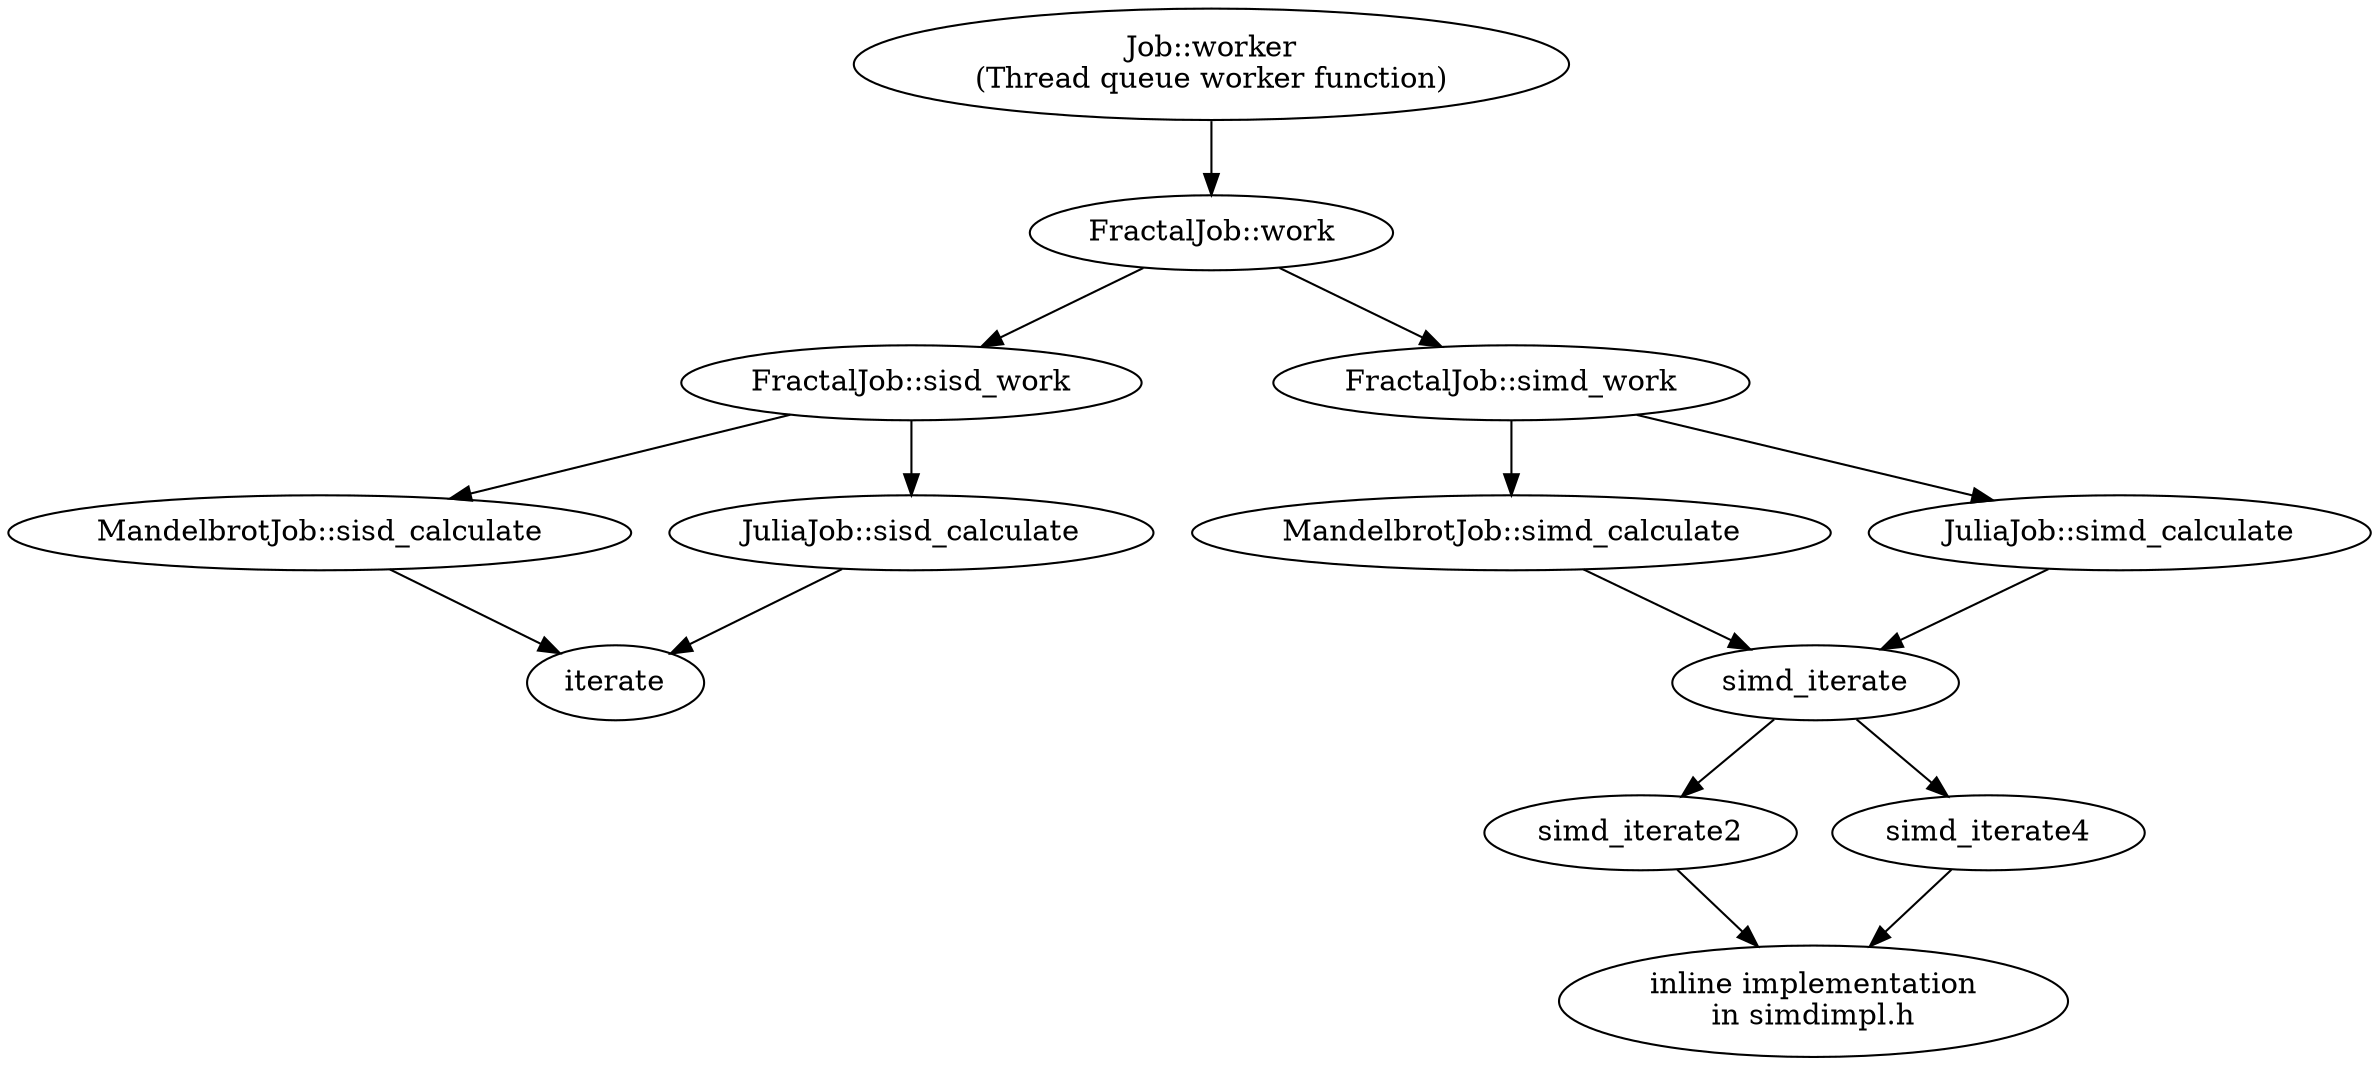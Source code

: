 digraph calltree {

  Job_worker -> FractalJob_work;
  Job_worker[label="Job::worker\n(Thread queue worker function)"];

  FractalJob_work -> FractalJob_sisd_work;
  FractalJob_work -> FractalJob_simd_work;
  FractalJob_work[label="FractalJob::work"];

  FractalJob_sisd_work -> MandelbrotJob_sisd_calculate;
  FractalJob_sisd_work -> JuliaJob_sisd_calculate;
  FractalJob_sisd_work[label="FractalJob::sisd_work"];

  FractalJob_simd_work -> MandelbrotJob_simd_calculate;
  FractalJob_simd_work -> JuliaJob_simd_calculate;
  FractalJob_simd_work[label="FractalJob::simd_work"];

  MandelbrotJob_sisd_calculate -> iterate;
  MandelbrotJob_sisd_calculate[label="MandelbrotJob::sisd_calculate"];

  MandelbrotJob_simd_calculate -> simd_iterate;
  MandelbrotJob_simd_calculate[label="MandelbrotJob::simd_calculate"];

  JuliaJob_sisd_calculate -> iterate;
  JuliaJob_sisd_calculate[label="JuliaJob::sisd_calculate"];

  JuliaJob_simd_calculate -> simd_iterate;
  JuliaJob_simd_calculate[label="JuliaJob::simd_calculate"];

  simd_iterate -> simd_iterate2;
  simd_iterate -> simd_iterate4;

  simd_iterate2 -> simdimpl_h;
  simd_iterate4 -> simdimpl_h;
  simdimpl_h[label="inline implementation\nin simdimpl.h"];
  
}